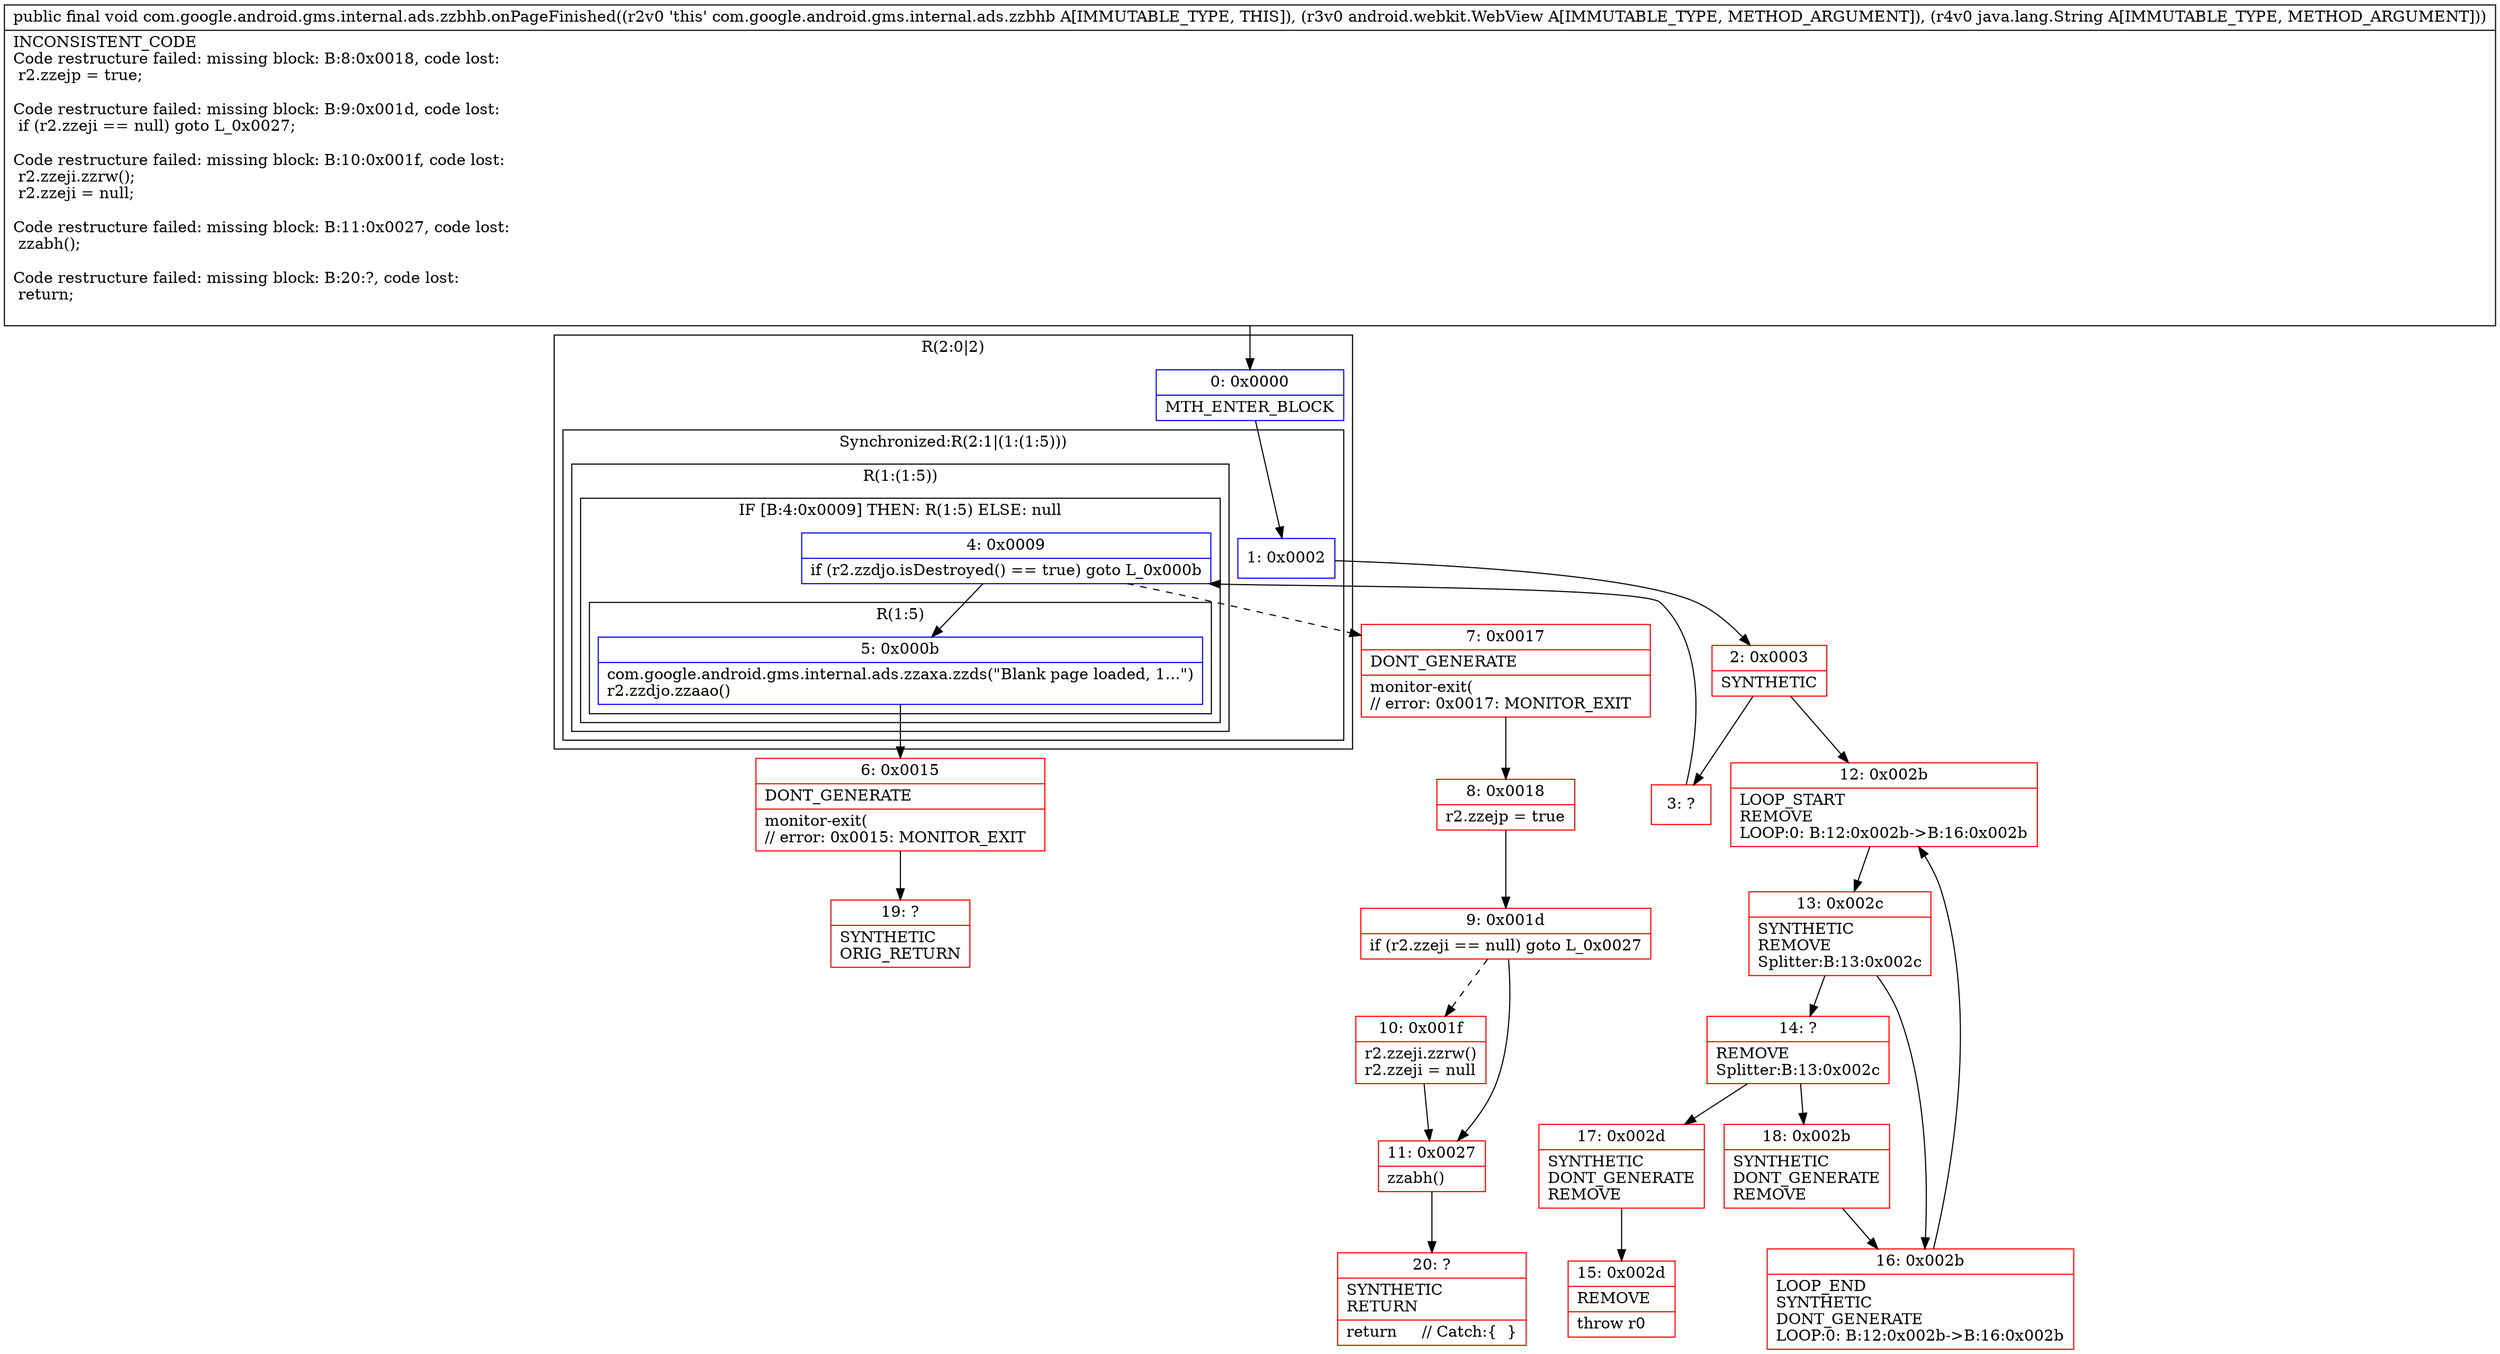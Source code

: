 digraph "CFG forcom.google.android.gms.internal.ads.zzbhb.onPageFinished(Landroid\/webkit\/WebView;Ljava\/lang\/String;)V" {
subgraph cluster_Region_763442979 {
label = "R(2:0|2)";
node [shape=record,color=blue];
Node_0 [shape=record,label="{0\:\ 0x0000|MTH_ENTER_BLOCK\l}"];
subgraph cluster_SynchronizedRegion_1741107416 {
label = "Synchronized:R(2:1|(1:(1:5)))";
node [shape=record,color=blue];
Node_1 [shape=record,label="{1\:\ 0x0002}"];
subgraph cluster_Region_129792849 {
label = "R(1:(1:5))";
node [shape=record,color=blue];
subgraph cluster_IfRegion_1113599897 {
label = "IF [B:4:0x0009] THEN: R(1:5) ELSE: null";
node [shape=record,color=blue];
Node_4 [shape=record,label="{4\:\ 0x0009|if (r2.zzdjo.isDestroyed() == true) goto L_0x000b\l}"];
subgraph cluster_Region_1727799513 {
label = "R(1:5)";
node [shape=record,color=blue];
Node_5 [shape=record,label="{5\:\ 0x000b|com.google.android.gms.internal.ads.zzaxa.zzds(\"Blank page loaded, 1...\")\lr2.zzdjo.zzaao()\l}"];
}
}
}
}
}
Node_2 [shape=record,color=red,label="{2\:\ 0x0003|SYNTHETIC\l}"];
Node_3 [shape=record,color=red,label="{3\:\ ?}"];
Node_6 [shape=record,color=red,label="{6\:\ 0x0015|DONT_GENERATE\l|monitor\-exit(\l\/\/ error: 0x0015: MONITOR_EXIT  \l}"];
Node_7 [shape=record,color=red,label="{7\:\ 0x0017|DONT_GENERATE\l|monitor\-exit(\l\/\/ error: 0x0017: MONITOR_EXIT  \l}"];
Node_8 [shape=record,color=red,label="{8\:\ 0x0018|r2.zzejp = true\l}"];
Node_9 [shape=record,color=red,label="{9\:\ 0x001d|if (r2.zzeji == null) goto L_0x0027\l}"];
Node_10 [shape=record,color=red,label="{10\:\ 0x001f|r2.zzeji.zzrw()\lr2.zzeji = null\l}"];
Node_11 [shape=record,color=red,label="{11\:\ 0x0027|zzabh()\l}"];
Node_12 [shape=record,color=red,label="{12\:\ 0x002b|LOOP_START\lREMOVE\lLOOP:0: B:12:0x002b\-\>B:16:0x002b\l}"];
Node_13 [shape=record,color=red,label="{13\:\ 0x002c|SYNTHETIC\lREMOVE\lSplitter:B:13:0x002c\l}"];
Node_14 [shape=record,color=red,label="{14\:\ ?|REMOVE\lSplitter:B:13:0x002c\l}"];
Node_15 [shape=record,color=red,label="{15\:\ 0x002d|REMOVE\l|throw r0\l}"];
Node_16 [shape=record,color=red,label="{16\:\ 0x002b|LOOP_END\lSYNTHETIC\lDONT_GENERATE\lLOOP:0: B:12:0x002b\-\>B:16:0x002b\l}"];
Node_17 [shape=record,color=red,label="{17\:\ 0x002d|SYNTHETIC\lDONT_GENERATE\lREMOVE\l}"];
Node_18 [shape=record,color=red,label="{18\:\ 0x002b|SYNTHETIC\lDONT_GENERATE\lREMOVE\l}"];
Node_19 [shape=record,color=red,label="{19\:\ ?|SYNTHETIC\lORIG_RETURN\l}"];
Node_20 [shape=record,color=red,label="{20\:\ ?|SYNTHETIC\lRETURN\l|return     \/\/ Catch:\{  \}\l}"];
MethodNode[shape=record,label="{public final void com.google.android.gms.internal.ads.zzbhb.onPageFinished((r2v0 'this' com.google.android.gms.internal.ads.zzbhb A[IMMUTABLE_TYPE, THIS]), (r3v0 android.webkit.WebView A[IMMUTABLE_TYPE, METHOD_ARGUMENT]), (r4v0 java.lang.String A[IMMUTABLE_TYPE, METHOD_ARGUMENT]))  | INCONSISTENT_CODE\lCode restructure failed: missing block: B:8:0x0018, code lost:\l    r2.zzejp = true;\l\lCode restructure failed: missing block: B:9:0x001d, code lost:\l    if (r2.zzeji == null) goto L_0x0027;\l\lCode restructure failed: missing block: B:10:0x001f, code lost:\l    r2.zzeji.zzrw();\l    r2.zzeji = null;\l\lCode restructure failed: missing block: B:11:0x0027, code lost:\l    zzabh();\l\lCode restructure failed: missing block: B:20:?, code lost:\l    return;\l\l}"];
MethodNode -> Node_0;
Node_0 -> Node_1;
Node_1 -> Node_2;
Node_4 -> Node_5;
Node_4 -> Node_7[style=dashed];
Node_5 -> Node_6;
Node_2 -> Node_3;
Node_2 -> Node_12;
Node_3 -> Node_4;
Node_6 -> Node_19;
Node_7 -> Node_8;
Node_8 -> Node_9;
Node_9 -> Node_10[style=dashed];
Node_9 -> Node_11;
Node_10 -> Node_11;
Node_11 -> Node_20;
Node_12 -> Node_13;
Node_13 -> Node_14;
Node_13 -> Node_16;
Node_14 -> Node_17;
Node_14 -> Node_18;
Node_16 -> Node_12;
Node_17 -> Node_15;
Node_18 -> Node_16;
}

